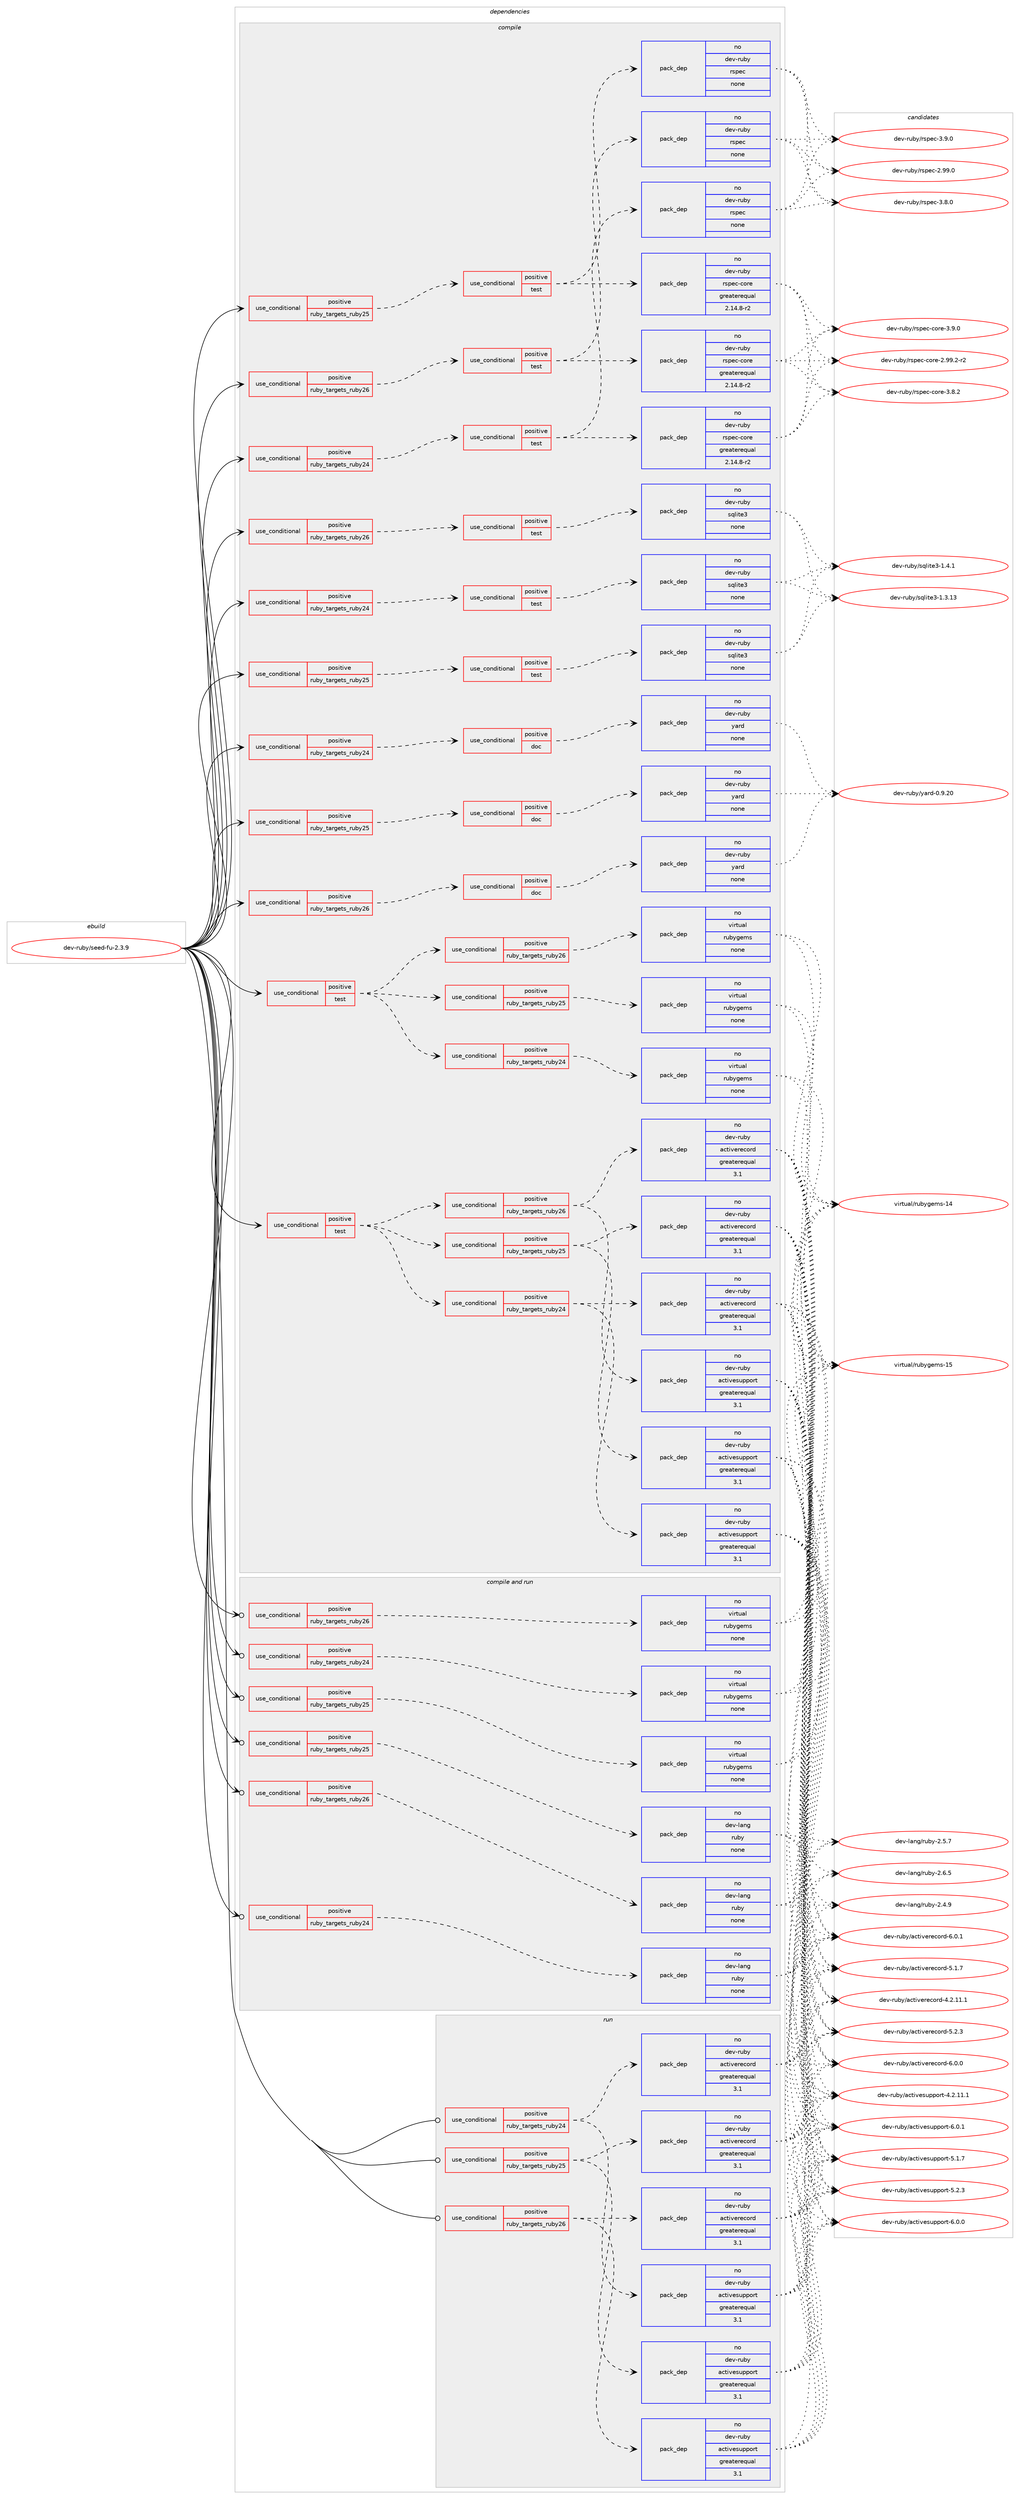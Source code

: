 digraph prolog {

# *************
# Graph options
# *************

newrank=true;
concentrate=true;
compound=true;
graph [rankdir=LR,fontname=Helvetica,fontsize=10,ranksep=1.5];#, ranksep=2.5, nodesep=0.2];
edge  [arrowhead=vee];
node  [fontname=Helvetica,fontsize=10];

# **********
# The ebuild
# **********

subgraph cluster_leftcol {
color=gray;
rank=same;
label=<<i>ebuild</i>>;
id [label="dev-ruby/seed-fu-2.3.9", color=red, width=4, href="../dev-ruby/seed-fu-2.3.9.svg"];
}

# ****************
# The dependencies
# ****************

subgraph cluster_midcol {
color=gray;
label=<<i>dependencies</i>>;
subgraph cluster_compile {
fillcolor="#eeeeee";
style=filled;
label=<<i>compile</i>>;
subgraph cond177386 {
dependency715522 [label=<<TABLE BORDER="0" CELLBORDER="1" CELLSPACING="0" CELLPADDING="4"><TR><TD ROWSPAN="3" CELLPADDING="10">use_conditional</TD></TR><TR><TD>positive</TD></TR><TR><TD>ruby_targets_ruby24</TD></TR></TABLE>>, shape=none, color=red];
subgraph cond177387 {
dependency715523 [label=<<TABLE BORDER="0" CELLBORDER="1" CELLSPACING="0" CELLPADDING="4"><TR><TD ROWSPAN="3" CELLPADDING="10">use_conditional</TD></TR><TR><TD>positive</TD></TR><TR><TD>doc</TD></TR></TABLE>>, shape=none, color=red];
subgraph pack526106 {
dependency715524 [label=<<TABLE BORDER="0" CELLBORDER="1" CELLSPACING="0" CELLPADDING="4" WIDTH="220"><TR><TD ROWSPAN="6" CELLPADDING="30">pack_dep</TD></TR><TR><TD WIDTH="110">no</TD></TR><TR><TD>dev-ruby</TD></TR><TR><TD>yard</TD></TR><TR><TD>none</TD></TR><TR><TD></TD></TR></TABLE>>, shape=none, color=blue];
}
dependency715523:e -> dependency715524:w [weight=20,style="dashed",arrowhead="vee"];
}
dependency715522:e -> dependency715523:w [weight=20,style="dashed",arrowhead="vee"];
}
id:e -> dependency715522:w [weight=20,style="solid",arrowhead="vee"];
subgraph cond177388 {
dependency715525 [label=<<TABLE BORDER="0" CELLBORDER="1" CELLSPACING="0" CELLPADDING="4"><TR><TD ROWSPAN="3" CELLPADDING="10">use_conditional</TD></TR><TR><TD>positive</TD></TR><TR><TD>ruby_targets_ruby24</TD></TR></TABLE>>, shape=none, color=red];
subgraph cond177389 {
dependency715526 [label=<<TABLE BORDER="0" CELLBORDER="1" CELLSPACING="0" CELLPADDING="4"><TR><TD ROWSPAN="3" CELLPADDING="10">use_conditional</TD></TR><TR><TD>positive</TD></TR><TR><TD>test</TD></TR></TABLE>>, shape=none, color=red];
subgraph pack526107 {
dependency715527 [label=<<TABLE BORDER="0" CELLBORDER="1" CELLSPACING="0" CELLPADDING="4" WIDTH="220"><TR><TD ROWSPAN="6" CELLPADDING="30">pack_dep</TD></TR><TR><TD WIDTH="110">no</TD></TR><TR><TD>dev-ruby</TD></TR><TR><TD>rspec</TD></TR><TR><TD>none</TD></TR><TR><TD></TD></TR></TABLE>>, shape=none, color=blue];
}
dependency715526:e -> dependency715527:w [weight=20,style="dashed",arrowhead="vee"];
subgraph pack526108 {
dependency715528 [label=<<TABLE BORDER="0" CELLBORDER="1" CELLSPACING="0" CELLPADDING="4" WIDTH="220"><TR><TD ROWSPAN="6" CELLPADDING="30">pack_dep</TD></TR><TR><TD WIDTH="110">no</TD></TR><TR><TD>dev-ruby</TD></TR><TR><TD>rspec-core</TD></TR><TR><TD>greaterequal</TD></TR><TR><TD>2.14.8-r2</TD></TR></TABLE>>, shape=none, color=blue];
}
dependency715526:e -> dependency715528:w [weight=20,style="dashed",arrowhead="vee"];
}
dependency715525:e -> dependency715526:w [weight=20,style="dashed",arrowhead="vee"];
}
id:e -> dependency715525:w [weight=20,style="solid",arrowhead="vee"];
subgraph cond177390 {
dependency715529 [label=<<TABLE BORDER="0" CELLBORDER="1" CELLSPACING="0" CELLPADDING="4"><TR><TD ROWSPAN="3" CELLPADDING="10">use_conditional</TD></TR><TR><TD>positive</TD></TR><TR><TD>ruby_targets_ruby24</TD></TR></TABLE>>, shape=none, color=red];
subgraph cond177391 {
dependency715530 [label=<<TABLE BORDER="0" CELLBORDER="1" CELLSPACING="0" CELLPADDING="4"><TR><TD ROWSPAN="3" CELLPADDING="10">use_conditional</TD></TR><TR><TD>positive</TD></TR><TR><TD>test</TD></TR></TABLE>>, shape=none, color=red];
subgraph pack526109 {
dependency715531 [label=<<TABLE BORDER="0" CELLBORDER="1" CELLSPACING="0" CELLPADDING="4" WIDTH="220"><TR><TD ROWSPAN="6" CELLPADDING="30">pack_dep</TD></TR><TR><TD WIDTH="110">no</TD></TR><TR><TD>dev-ruby</TD></TR><TR><TD>sqlite3</TD></TR><TR><TD>none</TD></TR><TR><TD></TD></TR></TABLE>>, shape=none, color=blue];
}
dependency715530:e -> dependency715531:w [weight=20,style="dashed",arrowhead="vee"];
}
dependency715529:e -> dependency715530:w [weight=20,style="dashed",arrowhead="vee"];
}
id:e -> dependency715529:w [weight=20,style="solid",arrowhead="vee"];
subgraph cond177392 {
dependency715532 [label=<<TABLE BORDER="0" CELLBORDER="1" CELLSPACING="0" CELLPADDING="4"><TR><TD ROWSPAN="3" CELLPADDING="10">use_conditional</TD></TR><TR><TD>positive</TD></TR><TR><TD>ruby_targets_ruby25</TD></TR></TABLE>>, shape=none, color=red];
subgraph cond177393 {
dependency715533 [label=<<TABLE BORDER="0" CELLBORDER="1" CELLSPACING="0" CELLPADDING="4"><TR><TD ROWSPAN="3" CELLPADDING="10">use_conditional</TD></TR><TR><TD>positive</TD></TR><TR><TD>doc</TD></TR></TABLE>>, shape=none, color=red];
subgraph pack526110 {
dependency715534 [label=<<TABLE BORDER="0" CELLBORDER="1" CELLSPACING="0" CELLPADDING="4" WIDTH="220"><TR><TD ROWSPAN="6" CELLPADDING="30">pack_dep</TD></TR><TR><TD WIDTH="110">no</TD></TR><TR><TD>dev-ruby</TD></TR><TR><TD>yard</TD></TR><TR><TD>none</TD></TR><TR><TD></TD></TR></TABLE>>, shape=none, color=blue];
}
dependency715533:e -> dependency715534:w [weight=20,style="dashed",arrowhead="vee"];
}
dependency715532:e -> dependency715533:w [weight=20,style="dashed",arrowhead="vee"];
}
id:e -> dependency715532:w [weight=20,style="solid",arrowhead="vee"];
subgraph cond177394 {
dependency715535 [label=<<TABLE BORDER="0" CELLBORDER="1" CELLSPACING="0" CELLPADDING="4"><TR><TD ROWSPAN="3" CELLPADDING="10">use_conditional</TD></TR><TR><TD>positive</TD></TR><TR><TD>ruby_targets_ruby25</TD></TR></TABLE>>, shape=none, color=red];
subgraph cond177395 {
dependency715536 [label=<<TABLE BORDER="0" CELLBORDER="1" CELLSPACING="0" CELLPADDING="4"><TR><TD ROWSPAN="3" CELLPADDING="10">use_conditional</TD></TR><TR><TD>positive</TD></TR><TR><TD>test</TD></TR></TABLE>>, shape=none, color=red];
subgraph pack526111 {
dependency715537 [label=<<TABLE BORDER="0" CELLBORDER="1" CELLSPACING="0" CELLPADDING="4" WIDTH="220"><TR><TD ROWSPAN="6" CELLPADDING="30">pack_dep</TD></TR><TR><TD WIDTH="110">no</TD></TR><TR><TD>dev-ruby</TD></TR><TR><TD>rspec</TD></TR><TR><TD>none</TD></TR><TR><TD></TD></TR></TABLE>>, shape=none, color=blue];
}
dependency715536:e -> dependency715537:w [weight=20,style="dashed",arrowhead="vee"];
subgraph pack526112 {
dependency715538 [label=<<TABLE BORDER="0" CELLBORDER="1" CELLSPACING="0" CELLPADDING="4" WIDTH="220"><TR><TD ROWSPAN="6" CELLPADDING="30">pack_dep</TD></TR><TR><TD WIDTH="110">no</TD></TR><TR><TD>dev-ruby</TD></TR><TR><TD>rspec-core</TD></TR><TR><TD>greaterequal</TD></TR><TR><TD>2.14.8-r2</TD></TR></TABLE>>, shape=none, color=blue];
}
dependency715536:e -> dependency715538:w [weight=20,style="dashed",arrowhead="vee"];
}
dependency715535:e -> dependency715536:w [weight=20,style="dashed",arrowhead="vee"];
}
id:e -> dependency715535:w [weight=20,style="solid",arrowhead="vee"];
subgraph cond177396 {
dependency715539 [label=<<TABLE BORDER="0" CELLBORDER="1" CELLSPACING="0" CELLPADDING="4"><TR><TD ROWSPAN="3" CELLPADDING="10">use_conditional</TD></TR><TR><TD>positive</TD></TR><TR><TD>ruby_targets_ruby25</TD></TR></TABLE>>, shape=none, color=red];
subgraph cond177397 {
dependency715540 [label=<<TABLE BORDER="0" CELLBORDER="1" CELLSPACING="0" CELLPADDING="4"><TR><TD ROWSPAN="3" CELLPADDING="10">use_conditional</TD></TR><TR><TD>positive</TD></TR><TR><TD>test</TD></TR></TABLE>>, shape=none, color=red];
subgraph pack526113 {
dependency715541 [label=<<TABLE BORDER="0" CELLBORDER="1" CELLSPACING="0" CELLPADDING="4" WIDTH="220"><TR><TD ROWSPAN="6" CELLPADDING="30">pack_dep</TD></TR><TR><TD WIDTH="110">no</TD></TR><TR><TD>dev-ruby</TD></TR><TR><TD>sqlite3</TD></TR><TR><TD>none</TD></TR><TR><TD></TD></TR></TABLE>>, shape=none, color=blue];
}
dependency715540:e -> dependency715541:w [weight=20,style="dashed",arrowhead="vee"];
}
dependency715539:e -> dependency715540:w [weight=20,style="dashed",arrowhead="vee"];
}
id:e -> dependency715539:w [weight=20,style="solid",arrowhead="vee"];
subgraph cond177398 {
dependency715542 [label=<<TABLE BORDER="0" CELLBORDER="1" CELLSPACING="0" CELLPADDING="4"><TR><TD ROWSPAN="3" CELLPADDING="10">use_conditional</TD></TR><TR><TD>positive</TD></TR><TR><TD>ruby_targets_ruby26</TD></TR></TABLE>>, shape=none, color=red];
subgraph cond177399 {
dependency715543 [label=<<TABLE BORDER="0" CELLBORDER="1" CELLSPACING="0" CELLPADDING="4"><TR><TD ROWSPAN="3" CELLPADDING="10">use_conditional</TD></TR><TR><TD>positive</TD></TR><TR><TD>doc</TD></TR></TABLE>>, shape=none, color=red];
subgraph pack526114 {
dependency715544 [label=<<TABLE BORDER="0" CELLBORDER="1" CELLSPACING="0" CELLPADDING="4" WIDTH="220"><TR><TD ROWSPAN="6" CELLPADDING="30">pack_dep</TD></TR><TR><TD WIDTH="110">no</TD></TR><TR><TD>dev-ruby</TD></TR><TR><TD>yard</TD></TR><TR><TD>none</TD></TR><TR><TD></TD></TR></TABLE>>, shape=none, color=blue];
}
dependency715543:e -> dependency715544:w [weight=20,style="dashed",arrowhead="vee"];
}
dependency715542:e -> dependency715543:w [weight=20,style="dashed",arrowhead="vee"];
}
id:e -> dependency715542:w [weight=20,style="solid",arrowhead="vee"];
subgraph cond177400 {
dependency715545 [label=<<TABLE BORDER="0" CELLBORDER="1" CELLSPACING="0" CELLPADDING="4"><TR><TD ROWSPAN="3" CELLPADDING="10">use_conditional</TD></TR><TR><TD>positive</TD></TR><TR><TD>ruby_targets_ruby26</TD></TR></TABLE>>, shape=none, color=red];
subgraph cond177401 {
dependency715546 [label=<<TABLE BORDER="0" CELLBORDER="1" CELLSPACING="0" CELLPADDING="4"><TR><TD ROWSPAN="3" CELLPADDING="10">use_conditional</TD></TR><TR><TD>positive</TD></TR><TR><TD>test</TD></TR></TABLE>>, shape=none, color=red];
subgraph pack526115 {
dependency715547 [label=<<TABLE BORDER="0" CELLBORDER="1" CELLSPACING="0" CELLPADDING="4" WIDTH="220"><TR><TD ROWSPAN="6" CELLPADDING="30">pack_dep</TD></TR><TR><TD WIDTH="110">no</TD></TR><TR><TD>dev-ruby</TD></TR><TR><TD>rspec</TD></TR><TR><TD>none</TD></TR><TR><TD></TD></TR></TABLE>>, shape=none, color=blue];
}
dependency715546:e -> dependency715547:w [weight=20,style="dashed",arrowhead="vee"];
subgraph pack526116 {
dependency715548 [label=<<TABLE BORDER="0" CELLBORDER="1" CELLSPACING="0" CELLPADDING="4" WIDTH="220"><TR><TD ROWSPAN="6" CELLPADDING="30">pack_dep</TD></TR><TR><TD WIDTH="110">no</TD></TR><TR><TD>dev-ruby</TD></TR><TR><TD>rspec-core</TD></TR><TR><TD>greaterequal</TD></TR><TR><TD>2.14.8-r2</TD></TR></TABLE>>, shape=none, color=blue];
}
dependency715546:e -> dependency715548:w [weight=20,style="dashed",arrowhead="vee"];
}
dependency715545:e -> dependency715546:w [weight=20,style="dashed",arrowhead="vee"];
}
id:e -> dependency715545:w [weight=20,style="solid",arrowhead="vee"];
subgraph cond177402 {
dependency715549 [label=<<TABLE BORDER="0" CELLBORDER="1" CELLSPACING="0" CELLPADDING="4"><TR><TD ROWSPAN="3" CELLPADDING="10">use_conditional</TD></TR><TR><TD>positive</TD></TR><TR><TD>ruby_targets_ruby26</TD></TR></TABLE>>, shape=none, color=red];
subgraph cond177403 {
dependency715550 [label=<<TABLE BORDER="0" CELLBORDER="1" CELLSPACING="0" CELLPADDING="4"><TR><TD ROWSPAN="3" CELLPADDING="10">use_conditional</TD></TR><TR><TD>positive</TD></TR><TR><TD>test</TD></TR></TABLE>>, shape=none, color=red];
subgraph pack526117 {
dependency715551 [label=<<TABLE BORDER="0" CELLBORDER="1" CELLSPACING="0" CELLPADDING="4" WIDTH="220"><TR><TD ROWSPAN="6" CELLPADDING="30">pack_dep</TD></TR><TR><TD WIDTH="110">no</TD></TR><TR><TD>dev-ruby</TD></TR><TR><TD>sqlite3</TD></TR><TR><TD>none</TD></TR><TR><TD></TD></TR></TABLE>>, shape=none, color=blue];
}
dependency715550:e -> dependency715551:w [weight=20,style="dashed",arrowhead="vee"];
}
dependency715549:e -> dependency715550:w [weight=20,style="dashed",arrowhead="vee"];
}
id:e -> dependency715549:w [weight=20,style="solid",arrowhead="vee"];
subgraph cond177404 {
dependency715552 [label=<<TABLE BORDER="0" CELLBORDER="1" CELLSPACING="0" CELLPADDING="4"><TR><TD ROWSPAN="3" CELLPADDING="10">use_conditional</TD></TR><TR><TD>positive</TD></TR><TR><TD>test</TD></TR></TABLE>>, shape=none, color=red];
subgraph cond177405 {
dependency715553 [label=<<TABLE BORDER="0" CELLBORDER="1" CELLSPACING="0" CELLPADDING="4"><TR><TD ROWSPAN="3" CELLPADDING="10">use_conditional</TD></TR><TR><TD>positive</TD></TR><TR><TD>ruby_targets_ruby24</TD></TR></TABLE>>, shape=none, color=red];
subgraph pack526118 {
dependency715554 [label=<<TABLE BORDER="0" CELLBORDER="1" CELLSPACING="0" CELLPADDING="4" WIDTH="220"><TR><TD ROWSPAN="6" CELLPADDING="30">pack_dep</TD></TR><TR><TD WIDTH="110">no</TD></TR><TR><TD>dev-ruby</TD></TR><TR><TD>activerecord</TD></TR><TR><TD>greaterequal</TD></TR><TR><TD>3.1</TD></TR></TABLE>>, shape=none, color=blue];
}
dependency715553:e -> dependency715554:w [weight=20,style="dashed",arrowhead="vee"];
subgraph pack526119 {
dependency715555 [label=<<TABLE BORDER="0" CELLBORDER="1" CELLSPACING="0" CELLPADDING="4" WIDTH="220"><TR><TD ROWSPAN="6" CELLPADDING="30">pack_dep</TD></TR><TR><TD WIDTH="110">no</TD></TR><TR><TD>dev-ruby</TD></TR><TR><TD>activesupport</TD></TR><TR><TD>greaterequal</TD></TR><TR><TD>3.1</TD></TR></TABLE>>, shape=none, color=blue];
}
dependency715553:e -> dependency715555:w [weight=20,style="dashed",arrowhead="vee"];
}
dependency715552:e -> dependency715553:w [weight=20,style="dashed",arrowhead="vee"];
subgraph cond177406 {
dependency715556 [label=<<TABLE BORDER="0" CELLBORDER="1" CELLSPACING="0" CELLPADDING="4"><TR><TD ROWSPAN="3" CELLPADDING="10">use_conditional</TD></TR><TR><TD>positive</TD></TR><TR><TD>ruby_targets_ruby25</TD></TR></TABLE>>, shape=none, color=red];
subgraph pack526120 {
dependency715557 [label=<<TABLE BORDER="0" CELLBORDER="1" CELLSPACING="0" CELLPADDING="4" WIDTH="220"><TR><TD ROWSPAN="6" CELLPADDING="30">pack_dep</TD></TR><TR><TD WIDTH="110">no</TD></TR><TR><TD>dev-ruby</TD></TR><TR><TD>activerecord</TD></TR><TR><TD>greaterequal</TD></TR><TR><TD>3.1</TD></TR></TABLE>>, shape=none, color=blue];
}
dependency715556:e -> dependency715557:w [weight=20,style="dashed",arrowhead="vee"];
subgraph pack526121 {
dependency715558 [label=<<TABLE BORDER="0" CELLBORDER="1" CELLSPACING="0" CELLPADDING="4" WIDTH="220"><TR><TD ROWSPAN="6" CELLPADDING="30">pack_dep</TD></TR><TR><TD WIDTH="110">no</TD></TR><TR><TD>dev-ruby</TD></TR><TR><TD>activesupport</TD></TR><TR><TD>greaterequal</TD></TR><TR><TD>3.1</TD></TR></TABLE>>, shape=none, color=blue];
}
dependency715556:e -> dependency715558:w [weight=20,style="dashed",arrowhead="vee"];
}
dependency715552:e -> dependency715556:w [weight=20,style="dashed",arrowhead="vee"];
subgraph cond177407 {
dependency715559 [label=<<TABLE BORDER="0" CELLBORDER="1" CELLSPACING="0" CELLPADDING="4"><TR><TD ROWSPAN="3" CELLPADDING="10">use_conditional</TD></TR><TR><TD>positive</TD></TR><TR><TD>ruby_targets_ruby26</TD></TR></TABLE>>, shape=none, color=red];
subgraph pack526122 {
dependency715560 [label=<<TABLE BORDER="0" CELLBORDER="1" CELLSPACING="0" CELLPADDING="4" WIDTH="220"><TR><TD ROWSPAN="6" CELLPADDING="30">pack_dep</TD></TR><TR><TD WIDTH="110">no</TD></TR><TR><TD>dev-ruby</TD></TR><TR><TD>activerecord</TD></TR><TR><TD>greaterequal</TD></TR><TR><TD>3.1</TD></TR></TABLE>>, shape=none, color=blue];
}
dependency715559:e -> dependency715560:w [weight=20,style="dashed",arrowhead="vee"];
subgraph pack526123 {
dependency715561 [label=<<TABLE BORDER="0" CELLBORDER="1" CELLSPACING="0" CELLPADDING="4" WIDTH="220"><TR><TD ROWSPAN="6" CELLPADDING="30">pack_dep</TD></TR><TR><TD WIDTH="110">no</TD></TR><TR><TD>dev-ruby</TD></TR><TR><TD>activesupport</TD></TR><TR><TD>greaterequal</TD></TR><TR><TD>3.1</TD></TR></TABLE>>, shape=none, color=blue];
}
dependency715559:e -> dependency715561:w [weight=20,style="dashed",arrowhead="vee"];
}
dependency715552:e -> dependency715559:w [weight=20,style="dashed",arrowhead="vee"];
}
id:e -> dependency715552:w [weight=20,style="solid",arrowhead="vee"];
subgraph cond177408 {
dependency715562 [label=<<TABLE BORDER="0" CELLBORDER="1" CELLSPACING="0" CELLPADDING="4"><TR><TD ROWSPAN="3" CELLPADDING="10">use_conditional</TD></TR><TR><TD>positive</TD></TR><TR><TD>test</TD></TR></TABLE>>, shape=none, color=red];
subgraph cond177409 {
dependency715563 [label=<<TABLE BORDER="0" CELLBORDER="1" CELLSPACING="0" CELLPADDING="4"><TR><TD ROWSPAN="3" CELLPADDING="10">use_conditional</TD></TR><TR><TD>positive</TD></TR><TR><TD>ruby_targets_ruby24</TD></TR></TABLE>>, shape=none, color=red];
subgraph pack526124 {
dependency715564 [label=<<TABLE BORDER="0" CELLBORDER="1" CELLSPACING="0" CELLPADDING="4" WIDTH="220"><TR><TD ROWSPAN="6" CELLPADDING="30">pack_dep</TD></TR><TR><TD WIDTH="110">no</TD></TR><TR><TD>virtual</TD></TR><TR><TD>rubygems</TD></TR><TR><TD>none</TD></TR><TR><TD></TD></TR></TABLE>>, shape=none, color=blue];
}
dependency715563:e -> dependency715564:w [weight=20,style="dashed",arrowhead="vee"];
}
dependency715562:e -> dependency715563:w [weight=20,style="dashed",arrowhead="vee"];
subgraph cond177410 {
dependency715565 [label=<<TABLE BORDER="0" CELLBORDER="1" CELLSPACING="0" CELLPADDING="4"><TR><TD ROWSPAN="3" CELLPADDING="10">use_conditional</TD></TR><TR><TD>positive</TD></TR><TR><TD>ruby_targets_ruby25</TD></TR></TABLE>>, shape=none, color=red];
subgraph pack526125 {
dependency715566 [label=<<TABLE BORDER="0" CELLBORDER="1" CELLSPACING="0" CELLPADDING="4" WIDTH="220"><TR><TD ROWSPAN="6" CELLPADDING="30">pack_dep</TD></TR><TR><TD WIDTH="110">no</TD></TR><TR><TD>virtual</TD></TR><TR><TD>rubygems</TD></TR><TR><TD>none</TD></TR><TR><TD></TD></TR></TABLE>>, shape=none, color=blue];
}
dependency715565:e -> dependency715566:w [weight=20,style="dashed",arrowhead="vee"];
}
dependency715562:e -> dependency715565:w [weight=20,style="dashed",arrowhead="vee"];
subgraph cond177411 {
dependency715567 [label=<<TABLE BORDER="0" CELLBORDER="1" CELLSPACING="0" CELLPADDING="4"><TR><TD ROWSPAN="3" CELLPADDING="10">use_conditional</TD></TR><TR><TD>positive</TD></TR><TR><TD>ruby_targets_ruby26</TD></TR></TABLE>>, shape=none, color=red];
subgraph pack526126 {
dependency715568 [label=<<TABLE BORDER="0" CELLBORDER="1" CELLSPACING="0" CELLPADDING="4" WIDTH="220"><TR><TD ROWSPAN="6" CELLPADDING="30">pack_dep</TD></TR><TR><TD WIDTH="110">no</TD></TR><TR><TD>virtual</TD></TR><TR><TD>rubygems</TD></TR><TR><TD>none</TD></TR><TR><TD></TD></TR></TABLE>>, shape=none, color=blue];
}
dependency715567:e -> dependency715568:w [weight=20,style="dashed",arrowhead="vee"];
}
dependency715562:e -> dependency715567:w [weight=20,style="dashed",arrowhead="vee"];
}
id:e -> dependency715562:w [weight=20,style="solid",arrowhead="vee"];
}
subgraph cluster_compileandrun {
fillcolor="#eeeeee";
style=filled;
label=<<i>compile and run</i>>;
subgraph cond177412 {
dependency715569 [label=<<TABLE BORDER="0" CELLBORDER="1" CELLSPACING="0" CELLPADDING="4"><TR><TD ROWSPAN="3" CELLPADDING="10">use_conditional</TD></TR><TR><TD>positive</TD></TR><TR><TD>ruby_targets_ruby24</TD></TR></TABLE>>, shape=none, color=red];
subgraph pack526127 {
dependency715570 [label=<<TABLE BORDER="0" CELLBORDER="1" CELLSPACING="0" CELLPADDING="4" WIDTH="220"><TR><TD ROWSPAN="6" CELLPADDING="30">pack_dep</TD></TR><TR><TD WIDTH="110">no</TD></TR><TR><TD>dev-lang</TD></TR><TR><TD>ruby</TD></TR><TR><TD>none</TD></TR><TR><TD></TD></TR></TABLE>>, shape=none, color=blue];
}
dependency715569:e -> dependency715570:w [weight=20,style="dashed",arrowhead="vee"];
}
id:e -> dependency715569:w [weight=20,style="solid",arrowhead="odotvee"];
subgraph cond177413 {
dependency715571 [label=<<TABLE BORDER="0" CELLBORDER="1" CELLSPACING="0" CELLPADDING="4"><TR><TD ROWSPAN="3" CELLPADDING="10">use_conditional</TD></TR><TR><TD>positive</TD></TR><TR><TD>ruby_targets_ruby24</TD></TR></TABLE>>, shape=none, color=red];
subgraph pack526128 {
dependency715572 [label=<<TABLE BORDER="0" CELLBORDER="1" CELLSPACING="0" CELLPADDING="4" WIDTH="220"><TR><TD ROWSPAN="6" CELLPADDING="30">pack_dep</TD></TR><TR><TD WIDTH="110">no</TD></TR><TR><TD>virtual</TD></TR><TR><TD>rubygems</TD></TR><TR><TD>none</TD></TR><TR><TD></TD></TR></TABLE>>, shape=none, color=blue];
}
dependency715571:e -> dependency715572:w [weight=20,style="dashed",arrowhead="vee"];
}
id:e -> dependency715571:w [weight=20,style="solid",arrowhead="odotvee"];
subgraph cond177414 {
dependency715573 [label=<<TABLE BORDER="0" CELLBORDER="1" CELLSPACING="0" CELLPADDING="4"><TR><TD ROWSPAN="3" CELLPADDING="10">use_conditional</TD></TR><TR><TD>positive</TD></TR><TR><TD>ruby_targets_ruby25</TD></TR></TABLE>>, shape=none, color=red];
subgraph pack526129 {
dependency715574 [label=<<TABLE BORDER="0" CELLBORDER="1" CELLSPACING="0" CELLPADDING="4" WIDTH="220"><TR><TD ROWSPAN="6" CELLPADDING="30">pack_dep</TD></TR><TR><TD WIDTH="110">no</TD></TR><TR><TD>dev-lang</TD></TR><TR><TD>ruby</TD></TR><TR><TD>none</TD></TR><TR><TD></TD></TR></TABLE>>, shape=none, color=blue];
}
dependency715573:e -> dependency715574:w [weight=20,style="dashed",arrowhead="vee"];
}
id:e -> dependency715573:w [weight=20,style="solid",arrowhead="odotvee"];
subgraph cond177415 {
dependency715575 [label=<<TABLE BORDER="0" CELLBORDER="1" CELLSPACING="0" CELLPADDING="4"><TR><TD ROWSPAN="3" CELLPADDING="10">use_conditional</TD></TR><TR><TD>positive</TD></TR><TR><TD>ruby_targets_ruby25</TD></TR></TABLE>>, shape=none, color=red];
subgraph pack526130 {
dependency715576 [label=<<TABLE BORDER="0" CELLBORDER="1" CELLSPACING="0" CELLPADDING="4" WIDTH="220"><TR><TD ROWSPAN="6" CELLPADDING="30">pack_dep</TD></TR><TR><TD WIDTH="110">no</TD></TR><TR><TD>virtual</TD></TR><TR><TD>rubygems</TD></TR><TR><TD>none</TD></TR><TR><TD></TD></TR></TABLE>>, shape=none, color=blue];
}
dependency715575:e -> dependency715576:w [weight=20,style="dashed",arrowhead="vee"];
}
id:e -> dependency715575:w [weight=20,style="solid",arrowhead="odotvee"];
subgraph cond177416 {
dependency715577 [label=<<TABLE BORDER="0" CELLBORDER="1" CELLSPACING="0" CELLPADDING="4"><TR><TD ROWSPAN="3" CELLPADDING="10">use_conditional</TD></TR><TR><TD>positive</TD></TR><TR><TD>ruby_targets_ruby26</TD></TR></TABLE>>, shape=none, color=red];
subgraph pack526131 {
dependency715578 [label=<<TABLE BORDER="0" CELLBORDER="1" CELLSPACING="0" CELLPADDING="4" WIDTH="220"><TR><TD ROWSPAN="6" CELLPADDING="30">pack_dep</TD></TR><TR><TD WIDTH="110">no</TD></TR><TR><TD>dev-lang</TD></TR><TR><TD>ruby</TD></TR><TR><TD>none</TD></TR><TR><TD></TD></TR></TABLE>>, shape=none, color=blue];
}
dependency715577:e -> dependency715578:w [weight=20,style="dashed",arrowhead="vee"];
}
id:e -> dependency715577:w [weight=20,style="solid",arrowhead="odotvee"];
subgraph cond177417 {
dependency715579 [label=<<TABLE BORDER="0" CELLBORDER="1" CELLSPACING="0" CELLPADDING="4"><TR><TD ROWSPAN="3" CELLPADDING="10">use_conditional</TD></TR><TR><TD>positive</TD></TR><TR><TD>ruby_targets_ruby26</TD></TR></TABLE>>, shape=none, color=red];
subgraph pack526132 {
dependency715580 [label=<<TABLE BORDER="0" CELLBORDER="1" CELLSPACING="0" CELLPADDING="4" WIDTH="220"><TR><TD ROWSPAN="6" CELLPADDING="30">pack_dep</TD></TR><TR><TD WIDTH="110">no</TD></TR><TR><TD>virtual</TD></TR><TR><TD>rubygems</TD></TR><TR><TD>none</TD></TR><TR><TD></TD></TR></TABLE>>, shape=none, color=blue];
}
dependency715579:e -> dependency715580:w [weight=20,style="dashed",arrowhead="vee"];
}
id:e -> dependency715579:w [weight=20,style="solid",arrowhead="odotvee"];
}
subgraph cluster_run {
fillcolor="#eeeeee";
style=filled;
label=<<i>run</i>>;
subgraph cond177418 {
dependency715581 [label=<<TABLE BORDER="0" CELLBORDER="1" CELLSPACING="0" CELLPADDING="4"><TR><TD ROWSPAN="3" CELLPADDING="10">use_conditional</TD></TR><TR><TD>positive</TD></TR><TR><TD>ruby_targets_ruby24</TD></TR></TABLE>>, shape=none, color=red];
subgraph pack526133 {
dependency715582 [label=<<TABLE BORDER="0" CELLBORDER="1" CELLSPACING="0" CELLPADDING="4" WIDTH="220"><TR><TD ROWSPAN="6" CELLPADDING="30">pack_dep</TD></TR><TR><TD WIDTH="110">no</TD></TR><TR><TD>dev-ruby</TD></TR><TR><TD>activerecord</TD></TR><TR><TD>greaterequal</TD></TR><TR><TD>3.1</TD></TR></TABLE>>, shape=none, color=blue];
}
dependency715581:e -> dependency715582:w [weight=20,style="dashed",arrowhead="vee"];
subgraph pack526134 {
dependency715583 [label=<<TABLE BORDER="0" CELLBORDER="1" CELLSPACING="0" CELLPADDING="4" WIDTH="220"><TR><TD ROWSPAN="6" CELLPADDING="30">pack_dep</TD></TR><TR><TD WIDTH="110">no</TD></TR><TR><TD>dev-ruby</TD></TR><TR><TD>activesupport</TD></TR><TR><TD>greaterequal</TD></TR><TR><TD>3.1</TD></TR></TABLE>>, shape=none, color=blue];
}
dependency715581:e -> dependency715583:w [weight=20,style="dashed",arrowhead="vee"];
}
id:e -> dependency715581:w [weight=20,style="solid",arrowhead="odot"];
subgraph cond177419 {
dependency715584 [label=<<TABLE BORDER="0" CELLBORDER="1" CELLSPACING="0" CELLPADDING="4"><TR><TD ROWSPAN="3" CELLPADDING="10">use_conditional</TD></TR><TR><TD>positive</TD></TR><TR><TD>ruby_targets_ruby25</TD></TR></TABLE>>, shape=none, color=red];
subgraph pack526135 {
dependency715585 [label=<<TABLE BORDER="0" CELLBORDER="1" CELLSPACING="0" CELLPADDING="4" WIDTH="220"><TR><TD ROWSPAN="6" CELLPADDING="30">pack_dep</TD></TR><TR><TD WIDTH="110">no</TD></TR><TR><TD>dev-ruby</TD></TR><TR><TD>activerecord</TD></TR><TR><TD>greaterequal</TD></TR><TR><TD>3.1</TD></TR></TABLE>>, shape=none, color=blue];
}
dependency715584:e -> dependency715585:w [weight=20,style="dashed",arrowhead="vee"];
subgraph pack526136 {
dependency715586 [label=<<TABLE BORDER="0" CELLBORDER="1" CELLSPACING="0" CELLPADDING="4" WIDTH="220"><TR><TD ROWSPAN="6" CELLPADDING="30">pack_dep</TD></TR><TR><TD WIDTH="110">no</TD></TR><TR><TD>dev-ruby</TD></TR><TR><TD>activesupport</TD></TR><TR><TD>greaterequal</TD></TR><TR><TD>3.1</TD></TR></TABLE>>, shape=none, color=blue];
}
dependency715584:e -> dependency715586:w [weight=20,style="dashed",arrowhead="vee"];
}
id:e -> dependency715584:w [weight=20,style="solid",arrowhead="odot"];
subgraph cond177420 {
dependency715587 [label=<<TABLE BORDER="0" CELLBORDER="1" CELLSPACING="0" CELLPADDING="4"><TR><TD ROWSPAN="3" CELLPADDING="10">use_conditional</TD></TR><TR><TD>positive</TD></TR><TR><TD>ruby_targets_ruby26</TD></TR></TABLE>>, shape=none, color=red];
subgraph pack526137 {
dependency715588 [label=<<TABLE BORDER="0" CELLBORDER="1" CELLSPACING="0" CELLPADDING="4" WIDTH="220"><TR><TD ROWSPAN="6" CELLPADDING="30">pack_dep</TD></TR><TR><TD WIDTH="110">no</TD></TR><TR><TD>dev-ruby</TD></TR><TR><TD>activerecord</TD></TR><TR><TD>greaterequal</TD></TR><TR><TD>3.1</TD></TR></TABLE>>, shape=none, color=blue];
}
dependency715587:e -> dependency715588:w [weight=20,style="dashed",arrowhead="vee"];
subgraph pack526138 {
dependency715589 [label=<<TABLE BORDER="0" CELLBORDER="1" CELLSPACING="0" CELLPADDING="4" WIDTH="220"><TR><TD ROWSPAN="6" CELLPADDING="30">pack_dep</TD></TR><TR><TD WIDTH="110">no</TD></TR><TR><TD>dev-ruby</TD></TR><TR><TD>activesupport</TD></TR><TR><TD>greaterequal</TD></TR><TR><TD>3.1</TD></TR></TABLE>>, shape=none, color=blue];
}
dependency715587:e -> dependency715589:w [weight=20,style="dashed",arrowhead="vee"];
}
id:e -> dependency715587:w [weight=20,style="solid",arrowhead="odot"];
}
}

# **************
# The candidates
# **************

subgraph cluster_choices {
rank=same;
color=gray;
label=<<i>candidates</i>>;

subgraph choice526106 {
color=black;
nodesep=1;
choice1001011184511411798121471219711410045484657465048 [label="dev-ruby/yard-0.9.20", color=red, width=4,href="../dev-ruby/yard-0.9.20.svg"];
dependency715524:e -> choice1001011184511411798121471219711410045484657465048:w [style=dotted,weight="100"];
}
subgraph choice526107 {
color=black;
nodesep=1;
choice1001011184511411798121471141151121019945504657574648 [label="dev-ruby/rspec-2.99.0", color=red, width=4,href="../dev-ruby/rspec-2.99.0.svg"];
choice10010111845114117981214711411511210199455146564648 [label="dev-ruby/rspec-3.8.0", color=red, width=4,href="../dev-ruby/rspec-3.8.0.svg"];
choice10010111845114117981214711411511210199455146574648 [label="dev-ruby/rspec-3.9.0", color=red, width=4,href="../dev-ruby/rspec-3.9.0.svg"];
dependency715527:e -> choice1001011184511411798121471141151121019945504657574648:w [style=dotted,weight="100"];
dependency715527:e -> choice10010111845114117981214711411511210199455146564648:w [style=dotted,weight="100"];
dependency715527:e -> choice10010111845114117981214711411511210199455146574648:w [style=dotted,weight="100"];
}
subgraph choice526108 {
color=black;
nodesep=1;
choice100101118451141179812147114115112101994599111114101455046575746504511450 [label="dev-ruby/rspec-core-2.99.2-r2", color=red, width=4,href="../dev-ruby/rspec-core-2.99.2-r2.svg"];
choice100101118451141179812147114115112101994599111114101455146564650 [label="dev-ruby/rspec-core-3.8.2", color=red, width=4,href="../dev-ruby/rspec-core-3.8.2.svg"];
choice100101118451141179812147114115112101994599111114101455146574648 [label="dev-ruby/rspec-core-3.9.0", color=red, width=4,href="../dev-ruby/rspec-core-3.9.0.svg"];
dependency715528:e -> choice100101118451141179812147114115112101994599111114101455046575746504511450:w [style=dotted,weight="100"];
dependency715528:e -> choice100101118451141179812147114115112101994599111114101455146564650:w [style=dotted,weight="100"];
dependency715528:e -> choice100101118451141179812147114115112101994599111114101455146574648:w [style=dotted,weight="100"];
}
subgraph choice526109 {
color=black;
nodesep=1;
choice1001011184511411798121471151131081051161015145494651464951 [label="dev-ruby/sqlite3-1.3.13", color=red, width=4,href="../dev-ruby/sqlite3-1.3.13.svg"];
choice10010111845114117981214711511310810511610151454946524649 [label="dev-ruby/sqlite3-1.4.1", color=red, width=4,href="../dev-ruby/sqlite3-1.4.1.svg"];
dependency715531:e -> choice1001011184511411798121471151131081051161015145494651464951:w [style=dotted,weight="100"];
dependency715531:e -> choice10010111845114117981214711511310810511610151454946524649:w [style=dotted,weight="100"];
}
subgraph choice526110 {
color=black;
nodesep=1;
choice1001011184511411798121471219711410045484657465048 [label="dev-ruby/yard-0.9.20", color=red, width=4,href="../dev-ruby/yard-0.9.20.svg"];
dependency715534:e -> choice1001011184511411798121471219711410045484657465048:w [style=dotted,weight="100"];
}
subgraph choice526111 {
color=black;
nodesep=1;
choice1001011184511411798121471141151121019945504657574648 [label="dev-ruby/rspec-2.99.0", color=red, width=4,href="../dev-ruby/rspec-2.99.0.svg"];
choice10010111845114117981214711411511210199455146564648 [label="dev-ruby/rspec-3.8.0", color=red, width=4,href="../dev-ruby/rspec-3.8.0.svg"];
choice10010111845114117981214711411511210199455146574648 [label="dev-ruby/rspec-3.9.0", color=red, width=4,href="../dev-ruby/rspec-3.9.0.svg"];
dependency715537:e -> choice1001011184511411798121471141151121019945504657574648:w [style=dotted,weight="100"];
dependency715537:e -> choice10010111845114117981214711411511210199455146564648:w [style=dotted,weight="100"];
dependency715537:e -> choice10010111845114117981214711411511210199455146574648:w [style=dotted,weight="100"];
}
subgraph choice526112 {
color=black;
nodesep=1;
choice100101118451141179812147114115112101994599111114101455046575746504511450 [label="dev-ruby/rspec-core-2.99.2-r2", color=red, width=4,href="../dev-ruby/rspec-core-2.99.2-r2.svg"];
choice100101118451141179812147114115112101994599111114101455146564650 [label="dev-ruby/rspec-core-3.8.2", color=red, width=4,href="../dev-ruby/rspec-core-3.8.2.svg"];
choice100101118451141179812147114115112101994599111114101455146574648 [label="dev-ruby/rspec-core-3.9.0", color=red, width=4,href="../dev-ruby/rspec-core-3.9.0.svg"];
dependency715538:e -> choice100101118451141179812147114115112101994599111114101455046575746504511450:w [style=dotted,weight="100"];
dependency715538:e -> choice100101118451141179812147114115112101994599111114101455146564650:w [style=dotted,weight="100"];
dependency715538:e -> choice100101118451141179812147114115112101994599111114101455146574648:w [style=dotted,weight="100"];
}
subgraph choice526113 {
color=black;
nodesep=1;
choice1001011184511411798121471151131081051161015145494651464951 [label="dev-ruby/sqlite3-1.3.13", color=red, width=4,href="../dev-ruby/sqlite3-1.3.13.svg"];
choice10010111845114117981214711511310810511610151454946524649 [label="dev-ruby/sqlite3-1.4.1", color=red, width=4,href="../dev-ruby/sqlite3-1.4.1.svg"];
dependency715541:e -> choice1001011184511411798121471151131081051161015145494651464951:w [style=dotted,weight="100"];
dependency715541:e -> choice10010111845114117981214711511310810511610151454946524649:w [style=dotted,weight="100"];
}
subgraph choice526114 {
color=black;
nodesep=1;
choice1001011184511411798121471219711410045484657465048 [label="dev-ruby/yard-0.9.20", color=red, width=4,href="../dev-ruby/yard-0.9.20.svg"];
dependency715544:e -> choice1001011184511411798121471219711410045484657465048:w [style=dotted,weight="100"];
}
subgraph choice526115 {
color=black;
nodesep=1;
choice1001011184511411798121471141151121019945504657574648 [label="dev-ruby/rspec-2.99.0", color=red, width=4,href="../dev-ruby/rspec-2.99.0.svg"];
choice10010111845114117981214711411511210199455146564648 [label="dev-ruby/rspec-3.8.0", color=red, width=4,href="../dev-ruby/rspec-3.8.0.svg"];
choice10010111845114117981214711411511210199455146574648 [label="dev-ruby/rspec-3.9.0", color=red, width=4,href="../dev-ruby/rspec-3.9.0.svg"];
dependency715547:e -> choice1001011184511411798121471141151121019945504657574648:w [style=dotted,weight="100"];
dependency715547:e -> choice10010111845114117981214711411511210199455146564648:w [style=dotted,weight="100"];
dependency715547:e -> choice10010111845114117981214711411511210199455146574648:w [style=dotted,weight="100"];
}
subgraph choice526116 {
color=black;
nodesep=1;
choice100101118451141179812147114115112101994599111114101455046575746504511450 [label="dev-ruby/rspec-core-2.99.2-r2", color=red, width=4,href="../dev-ruby/rspec-core-2.99.2-r2.svg"];
choice100101118451141179812147114115112101994599111114101455146564650 [label="dev-ruby/rspec-core-3.8.2", color=red, width=4,href="../dev-ruby/rspec-core-3.8.2.svg"];
choice100101118451141179812147114115112101994599111114101455146574648 [label="dev-ruby/rspec-core-3.9.0", color=red, width=4,href="../dev-ruby/rspec-core-3.9.0.svg"];
dependency715548:e -> choice100101118451141179812147114115112101994599111114101455046575746504511450:w [style=dotted,weight="100"];
dependency715548:e -> choice100101118451141179812147114115112101994599111114101455146564650:w [style=dotted,weight="100"];
dependency715548:e -> choice100101118451141179812147114115112101994599111114101455146574648:w [style=dotted,weight="100"];
}
subgraph choice526117 {
color=black;
nodesep=1;
choice1001011184511411798121471151131081051161015145494651464951 [label="dev-ruby/sqlite3-1.3.13", color=red, width=4,href="../dev-ruby/sqlite3-1.3.13.svg"];
choice10010111845114117981214711511310810511610151454946524649 [label="dev-ruby/sqlite3-1.4.1", color=red, width=4,href="../dev-ruby/sqlite3-1.4.1.svg"];
dependency715551:e -> choice1001011184511411798121471151131081051161015145494651464951:w [style=dotted,weight="100"];
dependency715551:e -> choice10010111845114117981214711511310810511610151454946524649:w [style=dotted,weight="100"];
}
subgraph choice526118 {
color=black;
nodesep=1;
choice100101118451141179812147979911610511810111410199111114100455246504649494649 [label="dev-ruby/activerecord-4.2.11.1", color=red, width=4,href="../dev-ruby/activerecord-4.2.11.1.svg"];
choice100101118451141179812147979911610511810111410199111114100455346494655 [label="dev-ruby/activerecord-5.1.7", color=red, width=4,href="../dev-ruby/activerecord-5.1.7.svg"];
choice100101118451141179812147979911610511810111410199111114100455346504651 [label="dev-ruby/activerecord-5.2.3", color=red, width=4,href="../dev-ruby/activerecord-5.2.3.svg"];
choice100101118451141179812147979911610511810111410199111114100455446484648 [label="dev-ruby/activerecord-6.0.0", color=red, width=4,href="../dev-ruby/activerecord-6.0.0.svg"];
choice100101118451141179812147979911610511810111410199111114100455446484649 [label="dev-ruby/activerecord-6.0.1", color=red, width=4,href="../dev-ruby/activerecord-6.0.1.svg"];
dependency715554:e -> choice100101118451141179812147979911610511810111410199111114100455246504649494649:w [style=dotted,weight="100"];
dependency715554:e -> choice100101118451141179812147979911610511810111410199111114100455346494655:w [style=dotted,weight="100"];
dependency715554:e -> choice100101118451141179812147979911610511810111410199111114100455346504651:w [style=dotted,weight="100"];
dependency715554:e -> choice100101118451141179812147979911610511810111410199111114100455446484648:w [style=dotted,weight="100"];
dependency715554:e -> choice100101118451141179812147979911610511810111410199111114100455446484649:w [style=dotted,weight="100"];
}
subgraph choice526119 {
color=black;
nodesep=1;
choice1001011184511411798121479799116105118101115117112112111114116455246504649494649 [label="dev-ruby/activesupport-4.2.11.1", color=red, width=4,href="../dev-ruby/activesupport-4.2.11.1.svg"];
choice1001011184511411798121479799116105118101115117112112111114116455346494655 [label="dev-ruby/activesupport-5.1.7", color=red, width=4,href="../dev-ruby/activesupport-5.1.7.svg"];
choice1001011184511411798121479799116105118101115117112112111114116455346504651 [label="dev-ruby/activesupport-5.2.3", color=red, width=4,href="../dev-ruby/activesupport-5.2.3.svg"];
choice1001011184511411798121479799116105118101115117112112111114116455446484648 [label="dev-ruby/activesupport-6.0.0", color=red, width=4,href="../dev-ruby/activesupport-6.0.0.svg"];
choice1001011184511411798121479799116105118101115117112112111114116455446484649 [label="dev-ruby/activesupport-6.0.1", color=red, width=4,href="../dev-ruby/activesupport-6.0.1.svg"];
dependency715555:e -> choice1001011184511411798121479799116105118101115117112112111114116455246504649494649:w [style=dotted,weight="100"];
dependency715555:e -> choice1001011184511411798121479799116105118101115117112112111114116455346494655:w [style=dotted,weight="100"];
dependency715555:e -> choice1001011184511411798121479799116105118101115117112112111114116455346504651:w [style=dotted,weight="100"];
dependency715555:e -> choice1001011184511411798121479799116105118101115117112112111114116455446484648:w [style=dotted,weight="100"];
dependency715555:e -> choice1001011184511411798121479799116105118101115117112112111114116455446484649:w [style=dotted,weight="100"];
}
subgraph choice526120 {
color=black;
nodesep=1;
choice100101118451141179812147979911610511810111410199111114100455246504649494649 [label="dev-ruby/activerecord-4.2.11.1", color=red, width=4,href="../dev-ruby/activerecord-4.2.11.1.svg"];
choice100101118451141179812147979911610511810111410199111114100455346494655 [label="dev-ruby/activerecord-5.1.7", color=red, width=4,href="../dev-ruby/activerecord-5.1.7.svg"];
choice100101118451141179812147979911610511810111410199111114100455346504651 [label="dev-ruby/activerecord-5.2.3", color=red, width=4,href="../dev-ruby/activerecord-5.2.3.svg"];
choice100101118451141179812147979911610511810111410199111114100455446484648 [label="dev-ruby/activerecord-6.0.0", color=red, width=4,href="../dev-ruby/activerecord-6.0.0.svg"];
choice100101118451141179812147979911610511810111410199111114100455446484649 [label="dev-ruby/activerecord-6.0.1", color=red, width=4,href="../dev-ruby/activerecord-6.0.1.svg"];
dependency715557:e -> choice100101118451141179812147979911610511810111410199111114100455246504649494649:w [style=dotted,weight="100"];
dependency715557:e -> choice100101118451141179812147979911610511810111410199111114100455346494655:w [style=dotted,weight="100"];
dependency715557:e -> choice100101118451141179812147979911610511810111410199111114100455346504651:w [style=dotted,weight="100"];
dependency715557:e -> choice100101118451141179812147979911610511810111410199111114100455446484648:w [style=dotted,weight="100"];
dependency715557:e -> choice100101118451141179812147979911610511810111410199111114100455446484649:w [style=dotted,weight="100"];
}
subgraph choice526121 {
color=black;
nodesep=1;
choice1001011184511411798121479799116105118101115117112112111114116455246504649494649 [label="dev-ruby/activesupport-4.2.11.1", color=red, width=4,href="../dev-ruby/activesupport-4.2.11.1.svg"];
choice1001011184511411798121479799116105118101115117112112111114116455346494655 [label="dev-ruby/activesupport-5.1.7", color=red, width=4,href="../dev-ruby/activesupport-5.1.7.svg"];
choice1001011184511411798121479799116105118101115117112112111114116455346504651 [label="dev-ruby/activesupport-5.2.3", color=red, width=4,href="../dev-ruby/activesupport-5.2.3.svg"];
choice1001011184511411798121479799116105118101115117112112111114116455446484648 [label="dev-ruby/activesupport-6.0.0", color=red, width=4,href="../dev-ruby/activesupport-6.0.0.svg"];
choice1001011184511411798121479799116105118101115117112112111114116455446484649 [label="dev-ruby/activesupport-6.0.1", color=red, width=4,href="../dev-ruby/activesupport-6.0.1.svg"];
dependency715558:e -> choice1001011184511411798121479799116105118101115117112112111114116455246504649494649:w [style=dotted,weight="100"];
dependency715558:e -> choice1001011184511411798121479799116105118101115117112112111114116455346494655:w [style=dotted,weight="100"];
dependency715558:e -> choice1001011184511411798121479799116105118101115117112112111114116455346504651:w [style=dotted,weight="100"];
dependency715558:e -> choice1001011184511411798121479799116105118101115117112112111114116455446484648:w [style=dotted,weight="100"];
dependency715558:e -> choice1001011184511411798121479799116105118101115117112112111114116455446484649:w [style=dotted,weight="100"];
}
subgraph choice526122 {
color=black;
nodesep=1;
choice100101118451141179812147979911610511810111410199111114100455246504649494649 [label="dev-ruby/activerecord-4.2.11.1", color=red, width=4,href="../dev-ruby/activerecord-4.2.11.1.svg"];
choice100101118451141179812147979911610511810111410199111114100455346494655 [label="dev-ruby/activerecord-5.1.7", color=red, width=4,href="../dev-ruby/activerecord-5.1.7.svg"];
choice100101118451141179812147979911610511810111410199111114100455346504651 [label="dev-ruby/activerecord-5.2.3", color=red, width=4,href="../dev-ruby/activerecord-5.2.3.svg"];
choice100101118451141179812147979911610511810111410199111114100455446484648 [label="dev-ruby/activerecord-6.0.0", color=red, width=4,href="../dev-ruby/activerecord-6.0.0.svg"];
choice100101118451141179812147979911610511810111410199111114100455446484649 [label="dev-ruby/activerecord-6.0.1", color=red, width=4,href="../dev-ruby/activerecord-6.0.1.svg"];
dependency715560:e -> choice100101118451141179812147979911610511810111410199111114100455246504649494649:w [style=dotted,weight="100"];
dependency715560:e -> choice100101118451141179812147979911610511810111410199111114100455346494655:w [style=dotted,weight="100"];
dependency715560:e -> choice100101118451141179812147979911610511810111410199111114100455346504651:w [style=dotted,weight="100"];
dependency715560:e -> choice100101118451141179812147979911610511810111410199111114100455446484648:w [style=dotted,weight="100"];
dependency715560:e -> choice100101118451141179812147979911610511810111410199111114100455446484649:w [style=dotted,weight="100"];
}
subgraph choice526123 {
color=black;
nodesep=1;
choice1001011184511411798121479799116105118101115117112112111114116455246504649494649 [label="dev-ruby/activesupport-4.2.11.1", color=red, width=4,href="../dev-ruby/activesupport-4.2.11.1.svg"];
choice1001011184511411798121479799116105118101115117112112111114116455346494655 [label="dev-ruby/activesupport-5.1.7", color=red, width=4,href="../dev-ruby/activesupport-5.1.7.svg"];
choice1001011184511411798121479799116105118101115117112112111114116455346504651 [label="dev-ruby/activesupport-5.2.3", color=red, width=4,href="../dev-ruby/activesupport-5.2.3.svg"];
choice1001011184511411798121479799116105118101115117112112111114116455446484648 [label="dev-ruby/activesupport-6.0.0", color=red, width=4,href="../dev-ruby/activesupport-6.0.0.svg"];
choice1001011184511411798121479799116105118101115117112112111114116455446484649 [label="dev-ruby/activesupport-6.0.1", color=red, width=4,href="../dev-ruby/activesupport-6.0.1.svg"];
dependency715561:e -> choice1001011184511411798121479799116105118101115117112112111114116455246504649494649:w [style=dotted,weight="100"];
dependency715561:e -> choice1001011184511411798121479799116105118101115117112112111114116455346494655:w [style=dotted,weight="100"];
dependency715561:e -> choice1001011184511411798121479799116105118101115117112112111114116455346504651:w [style=dotted,weight="100"];
dependency715561:e -> choice1001011184511411798121479799116105118101115117112112111114116455446484648:w [style=dotted,weight="100"];
dependency715561:e -> choice1001011184511411798121479799116105118101115117112112111114116455446484649:w [style=dotted,weight="100"];
}
subgraph choice526124 {
color=black;
nodesep=1;
choice118105114116117971084711411798121103101109115454952 [label="virtual/rubygems-14", color=red, width=4,href="../virtual/rubygems-14.svg"];
choice118105114116117971084711411798121103101109115454953 [label="virtual/rubygems-15", color=red, width=4,href="../virtual/rubygems-15.svg"];
dependency715564:e -> choice118105114116117971084711411798121103101109115454952:w [style=dotted,weight="100"];
dependency715564:e -> choice118105114116117971084711411798121103101109115454953:w [style=dotted,weight="100"];
}
subgraph choice526125 {
color=black;
nodesep=1;
choice118105114116117971084711411798121103101109115454952 [label="virtual/rubygems-14", color=red, width=4,href="../virtual/rubygems-14.svg"];
choice118105114116117971084711411798121103101109115454953 [label="virtual/rubygems-15", color=red, width=4,href="../virtual/rubygems-15.svg"];
dependency715566:e -> choice118105114116117971084711411798121103101109115454952:w [style=dotted,weight="100"];
dependency715566:e -> choice118105114116117971084711411798121103101109115454953:w [style=dotted,weight="100"];
}
subgraph choice526126 {
color=black;
nodesep=1;
choice118105114116117971084711411798121103101109115454952 [label="virtual/rubygems-14", color=red, width=4,href="../virtual/rubygems-14.svg"];
choice118105114116117971084711411798121103101109115454953 [label="virtual/rubygems-15", color=red, width=4,href="../virtual/rubygems-15.svg"];
dependency715568:e -> choice118105114116117971084711411798121103101109115454952:w [style=dotted,weight="100"];
dependency715568:e -> choice118105114116117971084711411798121103101109115454953:w [style=dotted,weight="100"];
}
subgraph choice526127 {
color=black;
nodesep=1;
choice10010111845108971101034711411798121455046524657 [label="dev-lang/ruby-2.4.9", color=red, width=4,href="../dev-lang/ruby-2.4.9.svg"];
choice10010111845108971101034711411798121455046534655 [label="dev-lang/ruby-2.5.7", color=red, width=4,href="../dev-lang/ruby-2.5.7.svg"];
choice10010111845108971101034711411798121455046544653 [label="dev-lang/ruby-2.6.5", color=red, width=4,href="../dev-lang/ruby-2.6.5.svg"];
dependency715570:e -> choice10010111845108971101034711411798121455046524657:w [style=dotted,weight="100"];
dependency715570:e -> choice10010111845108971101034711411798121455046534655:w [style=dotted,weight="100"];
dependency715570:e -> choice10010111845108971101034711411798121455046544653:w [style=dotted,weight="100"];
}
subgraph choice526128 {
color=black;
nodesep=1;
choice118105114116117971084711411798121103101109115454952 [label="virtual/rubygems-14", color=red, width=4,href="../virtual/rubygems-14.svg"];
choice118105114116117971084711411798121103101109115454953 [label="virtual/rubygems-15", color=red, width=4,href="../virtual/rubygems-15.svg"];
dependency715572:e -> choice118105114116117971084711411798121103101109115454952:w [style=dotted,weight="100"];
dependency715572:e -> choice118105114116117971084711411798121103101109115454953:w [style=dotted,weight="100"];
}
subgraph choice526129 {
color=black;
nodesep=1;
choice10010111845108971101034711411798121455046524657 [label="dev-lang/ruby-2.4.9", color=red, width=4,href="../dev-lang/ruby-2.4.9.svg"];
choice10010111845108971101034711411798121455046534655 [label="dev-lang/ruby-2.5.7", color=red, width=4,href="../dev-lang/ruby-2.5.7.svg"];
choice10010111845108971101034711411798121455046544653 [label="dev-lang/ruby-2.6.5", color=red, width=4,href="../dev-lang/ruby-2.6.5.svg"];
dependency715574:e -> choice10010111845108971101034711411798121455046524657:w [style=dotted,weight="100"];
dependency715574:e -> choice10010111845108971101034711411798121455046534655:w [style=dotted,weight="100"];
dependency715574:e -> choice10010111845108971101034711411798121455046544653:w [style=dotted,weight="100"];
}
subgraph choice526130 {
color=black;
nodesep=1;
choice118105114116117971084711411798121103101109115454952 [label="virtual/rubygems-14", color=red, width=4,href="../virtual/rubygems-14.svg"];
choice118105114116117971084711411798121103101109115454953 [label="virtual/rubygems-15", color=red, width=4,href="../virtual/rubygems-15.svg"];
dependency715576:e -> choice118105114116117971084711411798121103101109115454952:w [style=dotted,weight="100"];
dependency715576:e -> choice118105114116117971084711411798121103101109115454953:w [style=dotted,weight="100"];
}
subgraph choice526131 {
color=black;
nodesep=1;
choice10010111845108971101034711411798121455046524657 [label="dev-lang/ruby-2.4.9", color=red, width=4,href="../dev-lang/ruby-2.4.9.svg"];
choice10010111845108971101034711411798121455046534655 [label="dev-lang/ruby-2.5.7", color=red, width=4,href="../dev-lang/ruby-2.5.7.svg"];
choice10010111845108971101034711411798121455046544653 [label="dev-lang/ruby-2.6.5", color=red, width=4,href="../dev-lang/ruby-2.6.5.svg"];
dependency715578:e -> choice10010111845108971101034711411798121455046524657:w [style=dotted,weight="100"];
dependency715578:e -> choice10010111845108971101034711411798121455046534655:w [style=dotted,weight="100"];
dependency715578:e -> choice10010111845108971101034711411798121455046544653:w [style=dotted,weight="100"];
}
subgraph choice526132 {
color=black;
nodesep=1;
choice118105114116117971084711411798121103101109115454952 [label="virtual/rubygems-14", color=red, width=4,href="../virtual/rubygems-14.svg"];
choice118105114116117971084711411798121103101109115454953 [label="virtual/rubygems-15", color=red, width=4,href="../virtual/rubygems-15.svg"];
dependency715580:e -> choice118105114116117971084711411798121103101109115454952:w [style=dotted,weight="100"];
dependency715580:e -> choice118105114116117971084711411798121103101109115454953:w [style=dotted,weight="100"];
}
subgraph choice526133 {
color=black;
nodesep=1;
choice100101118451141179812147979911610511810111410199111114100455246504649494649 [label="dev-ruby/activerecord-4.2.11.1", color=red, width=4,href="../dev-ruby/activerecord-4.2.11.1.svg"];
choice100101118451141179812147979911610511810111410199111114100455346494655 [label="dev-ruby/activerecord-5.1.7", color=red, width=4,href="../dev-ruby/activerecord-5.1.7.svg"];
choice100101118451141179812147979911610511810111410199111114100455346504651 [label="dev-ruby/activerecord-5.2.3", color=red, width=4,href="../dev-ruby/activerecord-5.2.3.svg"];
choice100101118451141179812147979911610511810111410199111114100455446484648 [label="dev-ruby/activerecord-6.0.0", color=red, width=4,href="../dev-ruby/activerecord-6.0.0.svg"];
choice100101118451141179812147979911610511810111410199111114100455446484649 [label="dev-ruby/activerecord-6.0.1", color=red, width=4,href="../dev-ruby/activerecord-6.0.1.svg"];
dependency715582:e -> choice100101118451141179812147979911610511810111410199111114100455246504649494649:w [style=dotted,weight="100"];
dependency715582:e -> choice100101118451141179812147979911610511810111410199111114100455346494655:w [style=dotted,weight="100"];
dependency715582:e -> choice100101118451141179812147979911610511810111410199111114100455346504651:w [style=dotted,weight="100"];
dependency715582:e -> choice100101118451141179812147979911610511810111410199111114100455446484648:w [style=dotted,weight="100"];
dependency715582:e -> choice100101118451141179812147979911610511810111410199111114100455446484649:w [style=dotted,weight="100"];
}
subgraph choice526134 {
color=black;
nodesep=1;
choice1001011184511411798121479799116105118101115117112112111114116455246504649494649 [label="dev-ruby/activesupport-4.2.11.1", color=red, width=4,href="../dev-ruby/activesupport-4.2.11.1.svg"];
choice1001011184511411798121479799116105118101115117112112111114116455346494655 [label="dev-ruby/activesupport-5.1.7", color=red, width=4,href="../dev-ruby/activesupport-5.1.7.svg"];
choice1001011184511411798121479799116105118101115117112112111114116455346504651 [label="dev-ruby/activesupport-5.2.3", color=red, width=4,href="../dev-ruby/activesupport-5.2.3.svg"];
choice1001011184511411798121479799116105118101115117112112111114116455446484648 [label="dev-ruby/activesupport-6.0.0", color=red, width=4,href="../dev-ruby/activesupport-6.0.0.svg"];
choice1001011184511411798121479799116105118101115117112112111114116455446484649 [label="dev-ruby/activesupport-6.0.1", color=red, width=4,href="../dev-ruby/activesupport-6.0.1.svg"];
dependency715583:e -> choice1001011184511411798121479799116105118101115117112112111114116455246504649494649:w [style=dotted,weight="100"];
dependency715583:e -> choice1001011184511411798121479799116105118101115117112112111114116455346494655:w [style=dotted,weight="100"];
dependency715583:e -> choice1001011184511411798121479799116105118101115117112112111114116455346504651:w [style=dotted,weight="100"];
dependency715583:e -> choice1001011184511411798121479799116105118101115117112112111114116455446484648:w [style=dotted,weight="100"];
dependency715583:e -> choice1001011184511411798121479799116105118101115117112112111114116455446484649:w [style=dotted,weight="100"];
}
subgraph choice526135 {
color=black;
nodesep=1;
choice100101118451141179812147979911610511810111410199111114100455246504649494649 [label="dev-ruby/activerecord-4.2.11.1", color=red, width=4,href="../dev-ruby/activerecord-4.2.11.1.svg"];
choice100101118451141179812147979911610511810111410199111114100455346494655 [label="dev-ruby/activerecord-5.1.7", color=red, width=4,href="../dev-ruby/activerecord-5.1.7.svg"];
choice100101118451141179812147979911610511810111410199111114100455346504651 [label="dev-ruby/activerecord-5.2.3", color=red, width=4,href="../dev-ruby/activerecord-5.2.3.svg"];
choice100101118451141179812147979911610511810111410199111114100455446484648 [label="dev-ruby/activerecord-6.0.0", color=red, width=4,href="../dev-ruby/activerecord-6.0.0.svg"];
choice100101118451141179812147979911610511810111410199111114100455446484649 [label="dev-ruby/activerecord-6.0.1", color=red, width=4,href="../dev-ruby/activerecord-6.0.1.svg"];
dependency715585:e -> choice100101118451141179812147979911610511810111410199111114100455246504649494649:w [style=dotted,weight="100"];
dependency715585:e -> choice100101118451141179812147979911610511810111410199111114100455346494655:w [style=dotted,weight="100"];
dependency715585:e -> choice100101118451141179812147979911610511810111410199111114100455346504651:w [style=dotted,weight="100"];
dependency715585:e -> choice100101118451141179812147979911610511810111410199111114100455446484648:w [style=dotted,weight="100"];
dependency715585:e -> choice100101118451141179812147979911610511810111410199111114100455446484649:w [style=dotted,weight="100"];
}
subgraph choice526136 {
color=black;
nodesep=1;
choice1001011184511411798121479799116105118101115117112112111114116455246504649494649 [label="dev-ruby/activesupport-4.2.11.1", color=red, width=4,href="../dev-ruby/activesupport-4.2.11.1.svg"];
choice1001011184511411798121479799116105118101115117112112111114116455346494655 [label="dev-ruby/activesupport-5.1.7", color=red, width=4,href="../dev-ruby/activesupport-5.1.7.svg"];
choice1001011184511411798121479799116105118101115117112112111114116455346504651 [label="dev-ruby/activesupport-5.2.3", color=red, width=4,href="../dev-ruby/activesupport-5.2.3.svg"];
choice1001011184511411798121479799116105118101115117112112111114116455446484648 [label="dev-ruby/activesupport-6.0.0", color=red, width=4,href="../dev-ruby/activesupport-6.0.0.svg"];
choice1001011184511411798121479799116105118101115117112112111114116455446484649 [label="dev-ruby/activesupport-6.0.1", color=red, width=4,href="../dev-ruby/activesupport-6.0.1.svg"];
dependency715586:e -> choice1001011184511411798121479799116105118101115117112112111114116455246504649494649:w [style=dotted,weight="100"];
dependency715586:e -> choice1001011184511411798121479799116105118101115117112112111114116455346494655:w [style=dotted,weight="100"];
dependency715586:e -> choice1001011184511411798121479799116105118101115117112112111114116455346504651:w [style=dotted,weight="100"];
dependency715586:e -> choice1001011184511411798121479799116105118101115117112112111114116455446484648:w [style=dotted,weight="100"];
dependency715586:e -> choice1001011184511411798121479799116105118101115117112112111114116455446484649:w [style=dotted,weight="100"];
}
subgraph choice526137 {
color=black;
nodesep=1;
choice100101118451141179812147979911610511810111410199111114100455246504649494649 [label="dev-ruby/activerecord-4.2.11.1", color=red, width=4,href="../dev-ruby/activerecord-4.2.11.1.svg"];
choice100101118451141179812147979911610511810111410199111114100455346494655 [label="dev-ruby/activerecord-5.1.7", color=red, width=4,href="../dev-ruby/activerecord-5.1.7.svg"];
choice100101118451141179812147979911610511810111410199111114100455346504651 [label="dev-ruby/activerecord-5.2.3", color=red, width=4,href="../dev-ruby/activerecord-5.2.3.svg"];
choice100101118451141179812147979911610511810111410199111114100455446484648 [label="dev-ruby/activerecord-6.0.0", color=red, width=4,href="../dev-ruby/activerecord-6.0.0.svg"];
choice100101118451141179812147979911610511810111410199111114100455446484649 [label="dev-ruby/activerecord-6.0.1", color=red, width=4,href="../dev-ruby/activerecord-6.0.1.svg"];
dependency715588:e -> choice100101118451141179812147979911610511810111410199111114100455246504649494649:w [style=dotted,weight="100"];
dependency715588:e -> choice100101118451141179812147979911610511810111410199111114100455346494655:w [style=dotted,weight="100"];
dependency715588:e -> choice100101118451141179812147979911610511810111410199111114100455346504651:w [style=dotted,weight="100"];
dependency715588:e -> choice100101118451141179812147979911610511810111410199111114100455446484648:w [style=dotted,weight="100"];
dependency715588:e -> choice100101118451141179812147979911610511810111410199111114100455446484649:w [style=dotted,weight="100"];
}
subgraph choice526138 {
color=black;
nodesep=1;
choice1001011184511411798121479799116105118101115117112112111114116455246504649494649 [label="dev-ruby/activesupport-4.2.11.1", color=red, width=4,href="../dev-ruby/activesupport-4.2.11.1.svg"];
choice1001011184511411798121479799116105118101115117112112111114116455346494655 [label="dev-ruby/activesupport-5.1.7", color=red, width=4,href="../dev-ruby/activesupport-5.1.7.svg"];
choice1001011184511411798121479799116105118101115117112112111114116455346504651 [label="dev-ruby/activesupport-5.2.3", color=red, width=4,href="../dev-ruby/activesupport-5.2.3.svg"];
choice1001011184511411798121479799116105118101115117112112111114116455446484648 [label="dev-ruby/activesupport-6.0.0", color=red, width=4,href="../dev-ruby/activesupport-6.0.0.svg"];
choice1001011184511411798121479799116105118101115117112112111114116455446484649 [label="dev-ruby/activesupport-6.0.1", color=red, width=4,href="../dev-ruby/activesupport-6.0.1.svg"];
dependency715589:e -> choice1001011184511411798121479799116105118101115117112112111114116455246504649494649:w [style=dotted,weight="100"];
dependency715589:e -> choice1001011184511411798121479799116105118101115117112112111114116455346494655:w [style=dotted,weight="100"];
dependency715589:e -> choice1001011184511411798121479799116105118101115117112112111114116455346504651:w [style=dotted,weight="100"];
dependency715589:e -> choice1001011184511411798121479799116105118101115117112112111114116455446484648:w [style=dotted,weight="100"];
dependency715589:e -> choice1001011184511411798121479799116105118101115117112112111114116455446484649:w [style=dotted,weight="100"];
}
}

}
